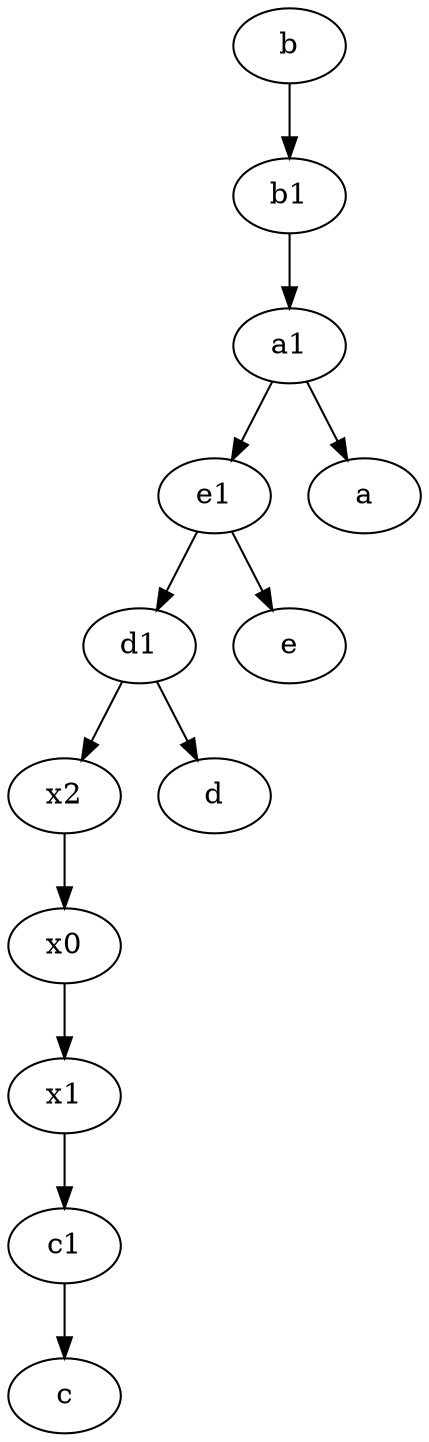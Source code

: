 digraph  {
	b1 [pos="45,20!"];
	e1 [pos="25,45!"];
	a1 [pos="40,15!"];
	x2;
	d1 [pos="25,30!"];
	x1;
	b [pos="50,20!"];
	c1 [pos="30,15!"];
	x0;
	b1 -> a1;
	d1 -> x2;
	e1 -> d1;
	x2 -> x0;
	a1 -> a;
	c1 -> c;
	e1 -> e;
	x0 -> x1;
	x1 -> c1;
	b -> b1;
	a1 -> e1;
	d1 -> d;

	}